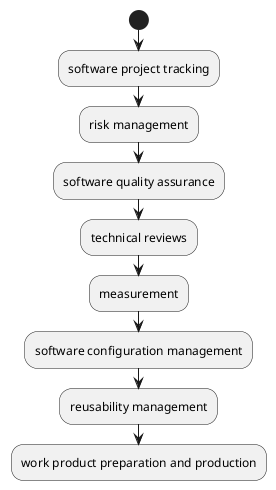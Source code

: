 
@startuml UmbrellaActivities
start;
:software project tracking;
:risk management;
:software quality assurance;
:technical reviews;
:measurement;
:software configuration management;
:reusability management;
:work product preparation and production;
@enduml



@startuml UmbrellaG
start;
:task story;
fork
  :test stubs;
fork again
  :detailed design;
end merge;
repeat;
  :code;
  :shelf;
repeatwhile (Review Pass) is (fail) not (pass)
repeat
  :merge code;
  :test CI;
repeatwhile (test pass) is (fail) not (pass)



@enduml



@startuml A
start
fork
  :action 1;
fork again
  :action 2;
end merge
stop
@enduml

@startuml
skinparam ConditionEndStyle diamond
:A;
if (decision) then (yes)
    :B1;
else (no)
endif
:C;
@enduml

@startuml
skinparam conditionStyle foo1
start
repeat
  :act1;
  :act2;
repeatwhile (<b>end)
:act3;
@enduml

@startuml Ab
start
fork
  :action 1;
fork again
  :action 2;
end fork
stop
@enduml

@startuml B
|Swimlane1|
start
:foo1;
|#AntiqueWhite|Swimlane2|
:foo2;
:foo3;
|Swimlane1|
:foo4;
|Swimlane2|
:foo5;
stop
@enduml

@startuml C
start
repeat
  :Test something;
    if (Something went wrong?) then (no)
      #palegreen:OK;
      break
    endif
    ->NOK;
    :Alert "Error with long text";
repeat while (Something went wrong with long text?) is (yes) not (no)
->//merged step//;
:Alert "Success";
stop
@enduml

@startuml

start
:ClickServlet.handleRequest();
:new page;
if (Page.onSecurityCheck) then (true)
  :Page.onInit();
  if (isForward?) then (no)
    :Process controls;
    if (continue processing?) then (no)
      stop
    endif

    if (isPost?) then (yes)
      :Page.onPost();
    else (no)
      :Page.onGet();
    endif
    :Page.onRender();
  endif
else (false)
endif

if (do redirect?) then (yes)
  :redirect process;
else
  if (do forward?) then (yes)
    :Forward request;
  else (no)
    :Render page template;
  endif
endif

stop

@enduml

@startuml
while (check filesize ?) is (not empty)
  :read file;
endwhile (empty)
:close file;
@enduml

@startuml

start

if (multiprocessor?) then (yes)
  fork
    :Treatment 1;
  fork again
    :Treatment 2;
  end fork
else (monoproc)
  :Treatment 1;
  :Treatment 2;
endif

@enduml

@startuml
split
   -[hidden]->
   :A;
split again
   -[hidden]->
   :a;
   :b;
split again
   -[hidden]->
   (Z)
end split
:D;
@enduml

@startuml
start
split
   :A;
   kill
split again
   :b;
   :c;
   detach
split again
   (Z)
   detach
split again
   end
split again
   stop
end split
@enduml


@startuml

start
:foo1;
floating note left: This is a note
:foo2;
note right
  This note is on several
  //lines// and can
  contain <b>HTML</b>
  ====
  * Calling the method ""foo()"" is prohibited
end note
stop

@enduml


@startuml
start
repeat :Enter data;
:Submit;
backward :Warning;
note right: Note
repeat while (Valid?) is (No) not (Yes)
stop
@enduml

@startuml
start
partition "**process** HelloWorld" {
    note
        This is my note
        ----
        //Creole test//
    end note
    :Ready;
    :HelloWorld(i)>
    :Hello-Sent;
}
@enduml

@startuml
:foo1;
-> You can put text on arrows;
if (test) then
  -[#blue]->
  :foo2;
  -[#green,dashed]-> The text can
  also be on several lines
  and **very** long...;
  :foo3;
else
  -[#black,dotted]->
  :foo4;
endif
-[#gray,bold]->
:foo5;
@enduml

@startuml
start
:The connector below
wishes he was blue;
#blue:(B)
:This next connector
feels that she would
be better off green;
#green:(G)
stop
@enduml


@startuml
start
partition #lightGreen "Input Interface" {
    :read config file;
    :init internal variable;
}
partition Running {
    :wait for user interaction;
    :print information;
}
stop
@enduml

@startuml
|Swimlane1|
start
:foo1;
|#AntiqueWhite|Swimlane2|
:foo2;
:foo3;
|Swimlane1|
:foo4;
|Swimlane2|
:foo5;
stop
@enduml

@startuml
|#pink|Actor_For_red|
start
if (color?) is (red) then
#pink:**action red**;
:foo1;
else (not red)
|#lightgray|Actor_For_no_red|
#lightgray:**action not red**;
:foo2;
endif
|Next_Actor|
#lightblue:foo3;
:foo4;
|Final_Actor|
#palegreen:foo5;
stop
@enduml

@startuml
 :start;
 fork
   :foo1;
   :foo2;
 fork again
   :foo3;
   kill
 endfork
 if (foo4) then
   :foo5;
   kill
 endif
 :foo6;
 kill
 :foo7;
 stop
@enduml

@startuml
:Ready;
:next(o)|
:Receiving;
split
 :nak(i)<
 :ack(o)>
split again
 :ack(i)<
 :next(o)
 on several lines|
 :i := i + 1]
 :ack(o)>
split again
 :err(i)<
 :nak(o)>
split again
 :foo/
split again
 :bar\\
split again
 :i > 5}
stop
end split
:finish;
@enduml

